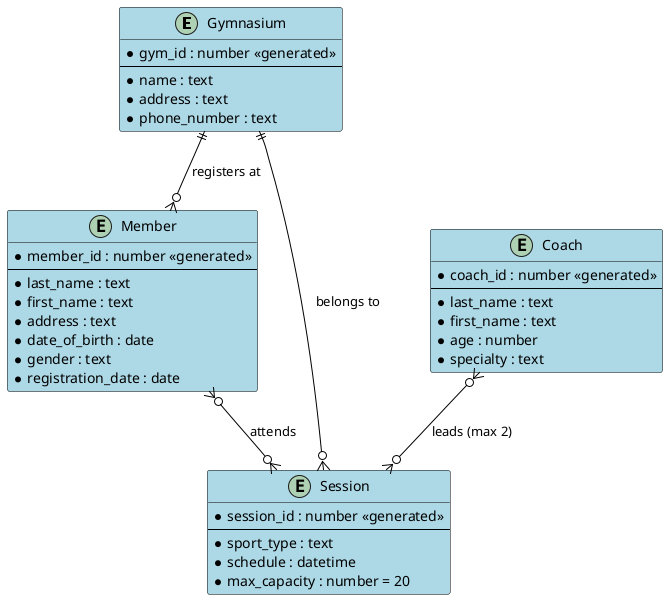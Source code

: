 @startuml Gym Management System

' Styling
skinparam class {
    BackgroundColor LightBlue
    ArrowColor Black
    BorderColor Black
}

' Entities
entity "Gymnasium" {
    * gym_id : number <<generated>>
    --
    * name : text
    * address : text
    * phone_number : text
}

entity "Member" {
    * member_id : number <<generated>>
    --
    * last_name : text
    * first_name : text
    * address : text
    * date_of_birth : date
    * gender : text
    * registration_date : date
}

entity "Session" {
    * session_id : number <<generated>>
    --
    * sport_type : text
    * schedule : datetime
    * max_capacity : number = 20
}

entity "Coach" {
    * coach_id : number <<generated>>
    --
    * last_name : text
    * first_name : text
    * age : number
    * specialty : text
}

' Relationships
Gymnasium ||--o{ Member : "registers at"
Session }o--|| Gymnasium : "belongs to"
Member }o--o{ Session : "attends"
Coach }o--o{ Session : "leads (max 2)"

@enduml
